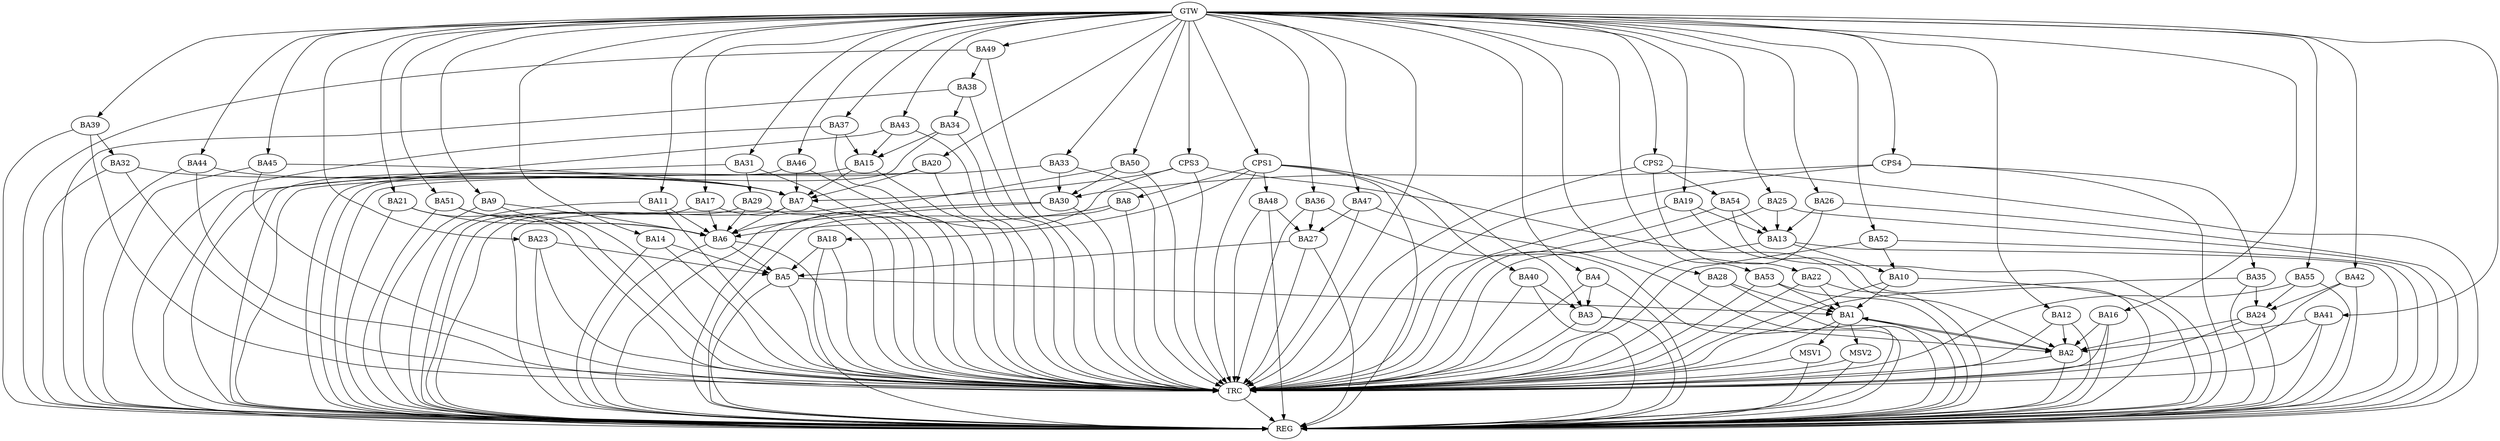 strict digraph G {
  BA1 [ label="BA1" ];
  BA2 [ label="BA2" ];
  BA3 [ label="BA3" ];
  BA4 [ label="BA4" ];
  BA5 [ label="BA5" ];
  BA6 [ label="BA6" ];
  BA7 [ label="BA7" ];
  BA8 [ label="BA8" ];
  BA9 [ label="BA9" ];
  BA10 [ label="BA10" ];
  BA11 [ label="BA11" ];
  BA12 [ label="BA12" ];
  BA13 [ label="BA13" ];
  BA14 [ label="BA14" ];
  BA15 [ label="BA15" ];
  BA16 [ label="BA16" ];
  BA17 [ label="BA17" ];
  BA18 [ label="BA18" ];
  BA19 [ label="BA19" ];
  BA20 [ label="BA20" ];
  BA21 [ label="BA21" ];
  BA22 [ label="BA22" ];
  BA23 [ label="BA23" ];
  BA24 [ label="BA24" ];
  BA25 [ label="BA25" ];
  BA26 [ label="BA26" ];
  BA27 [ label="BA27" ];
  BA28 [ label="BA28" ];
  BA29 [ label="BA29" ];
  BA30 [ label="BA30" ];
  BA31 [ label="BA31" ];
  BA32 [ label="BA32" ];
  BA33 [ label="BA33" ];
  BA34 [ label="BA34" ];
  BA35 [ label="BA35" ];
  BA36 [ label="BA36" ];
  BA37 [ label="BA37" ];
  BA38 [ label="BA38" ];
  BA39 [ label="BA39" ];
  BA40 [ label="BA40" ];
  BA41 [ label="BA41" ];
  BA42 [ label="BA42" ];
  BA43 [ label="BA43" ];
  BA44 [ label="BA44" ];
  BA45 [ label="BA45" ];
  BA46 [ label="BA46" ];
  BA47 [ label="BA47" ];
  BA48 [ label="BA48" ];
  BA49 [ label="BA49" ];
  BA50 [ label="BA50" ];
  BA51 [ label="BA51" ];
  BA52 [ label="BA52" ];
  BA53 [ label="BA53" ];
  BA54 [ label="BA54" ];
  BA55 [ label="BA55" ];
  CPS1 [ label="CPS1" ];
  CPS2 [ label="CPS2" ];
  CPS3 [ label="CPS3" ];
  CPS4 [ label="CPS4" ];
  GTW [ label="GTW" ];
  REG [ label="REG" ];
  TRC [ label="TRC" ];
  MSV1 [ label="MSV1" ];
  MSV2 [ label="MSV2" ];
  BA1 -> BA2;
  BA2 -> BA1;
  BA3 -> BA2;
  BA4 -> BA3;
  BA5 -> BA1;
  BA6 -> BA5;
  BA7 -> BA6;
  BA8 -> BA6;
  BA9 -> BA6;
  BA10 -> BA1;
  BA11 -> BA6;
  BA12 -> BA2;
  BA13 -> BA10;
  BA14 -> BA5;
  BA15 -> BA7;
  BA16 -> BA2;
  BA17 -> BA6;
  BA18 -> BA5;
  BA19 -> BA13;
  BA20 -> BA7;
  BA21 -> BA6;
  BA22 -> BA1;
  BA23 -> BA5;
  BA24 -> BA2;
  BA25 -> BA13;
  BA26 -> BA13;
  BA27 -> BA5;
  BA28 -> BA1;
  BA29 -> BA6;
  BA30 -> BA6;
  BA31 -> BA29;
  BA32 -> BA7;
  BA33 -> BA30;
  BA34 -> BA15;
  BA35 -> BA24;
  BA36 -> BA27;
  BA37 -> BA15;
  BA38 -> BA34;
  BA39 -> BA32;
  BA40 -> BA3;
  BA41 -> BA2;
  BA42 -> BA24;
  BA43 -> BA15;
  BA44 -> BA7;
  BA45 -> BA7;
  BA46 -> BA7;
  BA47 -> BA27;
  BA48 -> BA27;
  BA49 -> BA38;
  BA50 -> BA30;
  BA51 -> BA6;
  BA52 -> BA10;
  BA53 -> BA1;
  BA54 -> BA13;
  BA55 -> BA24;
  CPS1 -> BA8;
  CPS1 -> BA18;
  CPS1 -> BA40;
  CPS1 -> BA48;
  CPS1 -> BA3;
  CPS2 -> BA54;
  CPS2 -> BA22;
  CPS3 -> BA2;
  CPS3 -> BA7;
  CPS4 -> BA35;
  CPS4 -> BA30;
  GTW -> BA4;
  GTW -> BA9;
  GTW -> BA11;
  GTW -> BA12;
  GTW -> BA14;
  GTW -> BA16;
  GTW -> BA17;
  GTW -> BA19;
  GTW -> BA20;
  GTW -> BA21;
  GTW -> BA23;
  GTW -> BA25;
  GTW -> BA26;
  GTW -> BA28;
  GTW -> BA31;
  GTW -> BA33;
  GTW -> BA36;
  GTW -> BA37;
  GTW -> BA39;
  GTW -> BA41;
  GTW -> BA42;
  GTW -> BA43;
  GTW -> BA44;
  GTW -> BA45;
  GTW -> BA46;
  GTW -> BA47;
  GTW -> BA49;
  GTW -> BA50;
  GTW -> BA51;
  GTW -> BA52;
  GTW -> BA53;
  GTW -> BA55;
  GTW -> CPS1;
  GTW -> CPS2;
  GTW -> CPS3;
  GTW -> CPS4;
  BA1 -> REG;
  BA2 -> REG;
  BA3 -> REG;
  BA4 -> REG;
  BA5 -> REG;
  BA6 -> REG;
  BA7 -> REG;
  BA8 -> REG;
  BA9 -> REG;
  BA10 -> REG;
  BA11 -> REG;
  BA12 -> REG;
  BA13 -> REG;
  BA14 -> REG;
  BA15 -> REG;
  BA16 -> REG;
  BA17 -> REG;
  BA18 -> REG;
  BA19 -> REG;
  BA20 -> REG;
  BA21 -> REG;
  BA22 -> REG;
  BA23 -> REG;
  BA24 -> REG;
  BA25 -> REG;
  BA26 -> REG;
  BA27 -> REG;
  BA28 -> REG;
  BA29 -> REG;
  BA30 -> REG;
  BA31 -> REG;
  BA32 -> REG;
  BA33 -> REG;
  BA34 -> REG;
  BA35 -> REG;
  BA36 -> REG;
  BA37 -> REG;
  BA38 -> REG;
  BA39 -> REG;
  BA40 -> REG;
  BA41 -> REG;
  BA42 -> REG;
  BA43 -> REG;
  BA44 -> REG;
  BA45 -> REG;
  BA46 -> REG;
  BA47 -> REG;
  BA48 -> REG;
  BA49 -> REG;
  BA50 -> REG;
  BA51 -> REG;
  BA52 -> REG;
  BA53 -> REG;
  BA54 -> REG;
  BA55 -> REG;
  CPS1 -> REG;
  CPS2 -> REG;
  CPS3 -> REG;
  CPS4 -> REG;
  BA1 -> TRC;
  BA2 -> TRC;
  BA3 -> TRC;
  BA4 -> TRC;
  BA5 -> TRC;
  BA6 -> TRC;
  BA7 -> TRC;
  BA8 -> TRC;
  BA9 -> TRC;
  BA10 -> TRC;
  BA11 -> TRC;
  BA12 -> TRC;
  BA13 -> TRC;
  BA14 -> TRC;
  BA15 -> TRC;
  BA16 -> TRC;
  BA17 -> TRC;
  BA18 -> TRC;
  BA19 -> TRC;
  BA20 -> TRC;
  BA21 -> TRC;
  BA22 -> TRC;
  BA23 -> TRC;
  BA24 -> TRC;
  BA25 -> TRC;
  BA26 -> TRC;
  BA27 -> TRC;
  BA28 -> TRC;
  BA29 -> TRC;
  BA30 -> TRC;
  BA31 -> TRC;
  BA32 -> TRC;
  BA33 -> TRC;
  BA34 -> TRC;
  BA35 -> TRC;
  BA36 -> TRC;
  BA37 -> TRC;
  BA38 -> TRC;
  BA39 -> TRC;
  BA40 -> TRC;
  BA41 -> TRC;
  BA42 -> TRC;
  BA43 -> TRC;
  BA44 -> TRC;
  BA45 -> TRC;
  BA46 -> TRC;
  BA47 -> TRC;
  BA48 -> TRC;
  BA49 -> TRC;
  BA50 -> TRC;
  BA51 -> TRC;
  BA52 -> TRC;
  BA53 -> TRC;
  BA54 -> TRC;
  BA55 -> TRC;
  CPS1 -> TRC;
  CPS2 -> TRC;
  CPS3 -> TRC;
  CPS4 -> TRC;
  GTW -> TRC;
  TRC -> REG;
  BA1 -> MSV1;
  BA1 -> MSV2;
  MSV1 -> REG;
  MSV1 -> TRC;
  MSV2 -> REG;
  MSV2 -> TRC;
}
